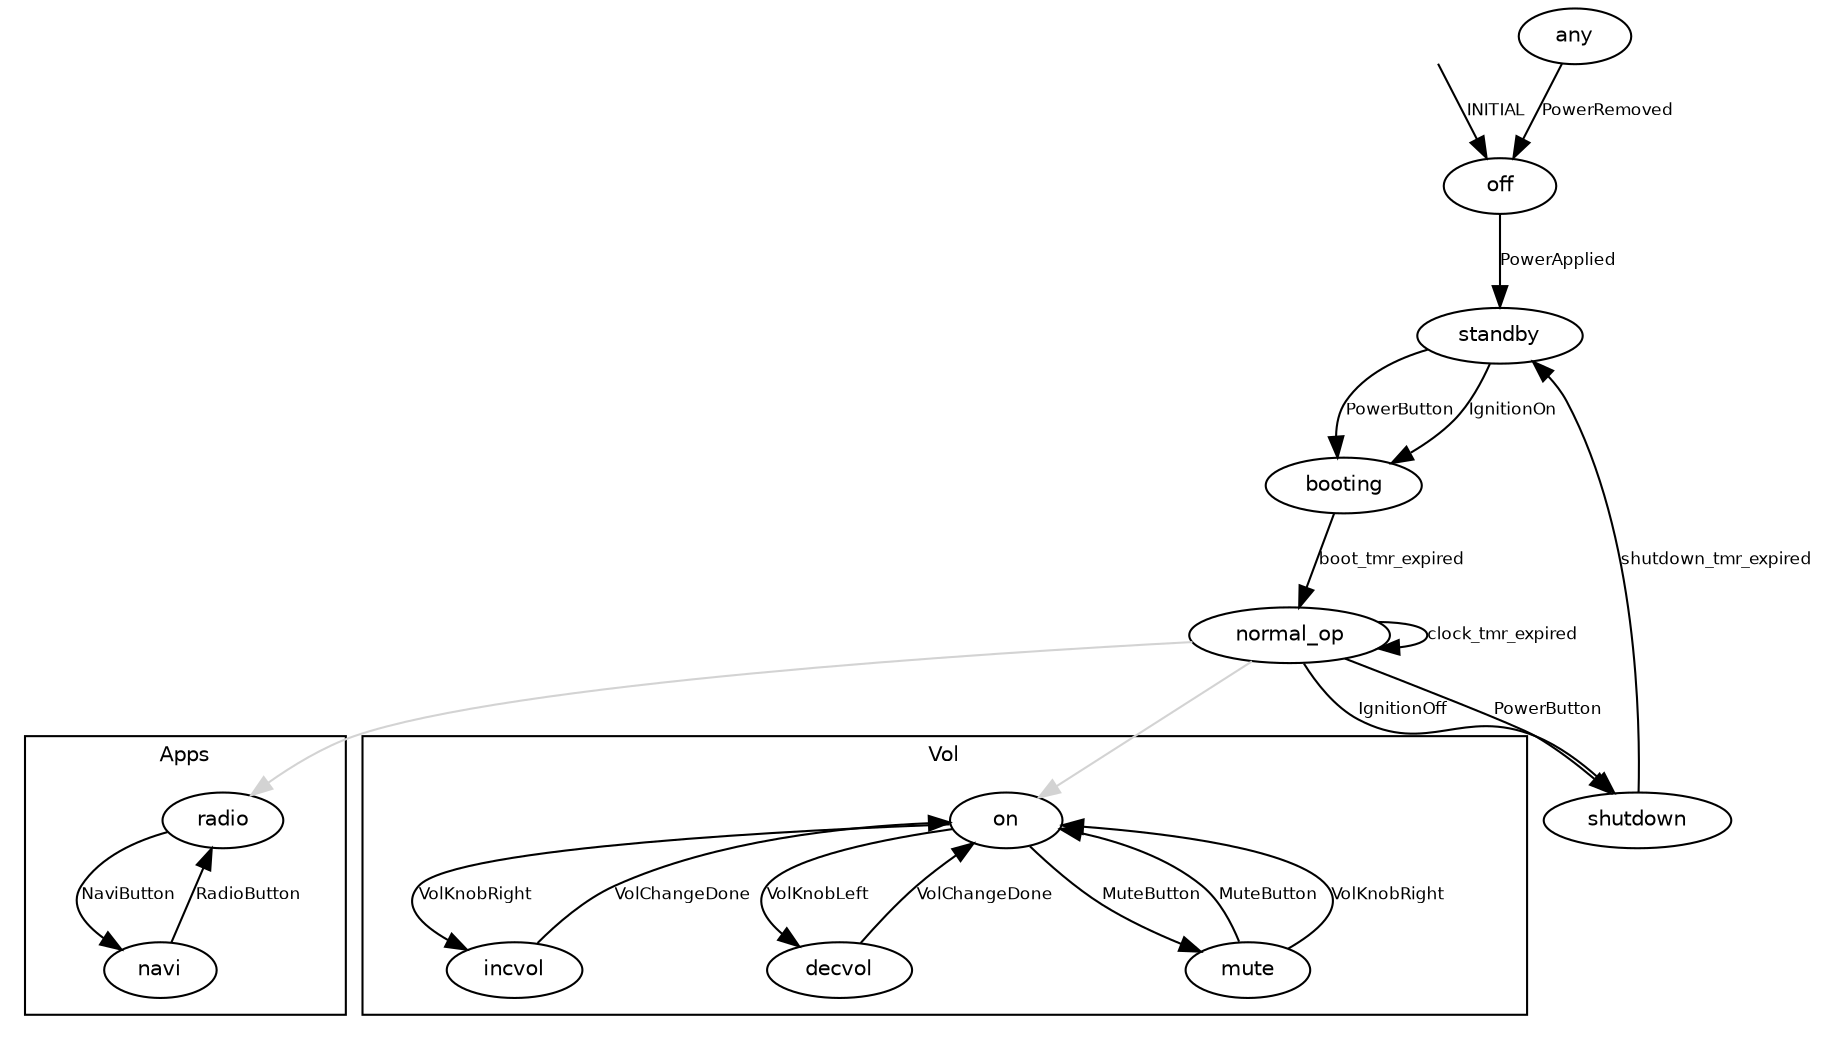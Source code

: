 digraph G {
   rankdir=TB;
   graph [fontname = "helvetica" fontsize=10 fontnodesep=0.1];
   node [fontname = "helvetica" fontsize=10 shape=ellipse color=black height=.1];
   edge [fontname = "helvetica" color=black fontsize=8 fontcolor=black];
   INIT [style=invisible];
   off [label=off];
   standby [label=standby];
   booting [label=booting];
   normal_op [label=normal_op];
   shutdown [label=shutdown];
   any [label=any];
   INIT -> off [label="INITIAL"];
   off -> standby [label="PowerApplied"];
   standby -> booting [label="PowerButton"];
   standby -> booting [label="IgnitionOn"];
   booting -> normal_op [label="boot_tmr_expired"];
   subgraph cluster_Apps {  
      label="Apps";
      Apps_radio [label=radio];
      Apps_navi [label=navi];
      Apps_radio -> Apps_navi [label="NaviButton"];
      Apps_navi -> Apps_radio [label="RadioButton"];
   }
   normal_op -> Apps_radio [color=lightgrey];
   subgraph cluster_Vol {  
      label="Vol";
      Vol_on [label=on];
      Vol_incvol [label=incvol];
      Vol_decvol [label=decvol];
      Vol_mute [label=mute];
      Vol_on -> Vol_mute [label="MuteButton"];
      Vol_on -> Vol_incvol [label="VolKnobRight"];
      Vol_on -> Vol_decvol [label="VolKnobLeft"];
      Vol_incvol -> Vol_on [label="VolChangeDone"];
      Vol_decvol -> Vol_on [label="VolChangeDone"];
      Vol_mute -> Vol_on [label="MuteButton"];
      Vol_mute -> Vol_on [label="VolKnobRight"];
   }
   normal_op -> Vol_on [color=lightgrey];
   normal_op -> shutdown [label="PowerButton"];
   normal_op -> shutdown [label="IgnitionOff"];
   normal_op -> normal_op [label="clock_tmr_expired"];
   shutdown -> standby [label="shutdown_tmr_expired"];
   any -> off [label="PowerRemoved"];
}
